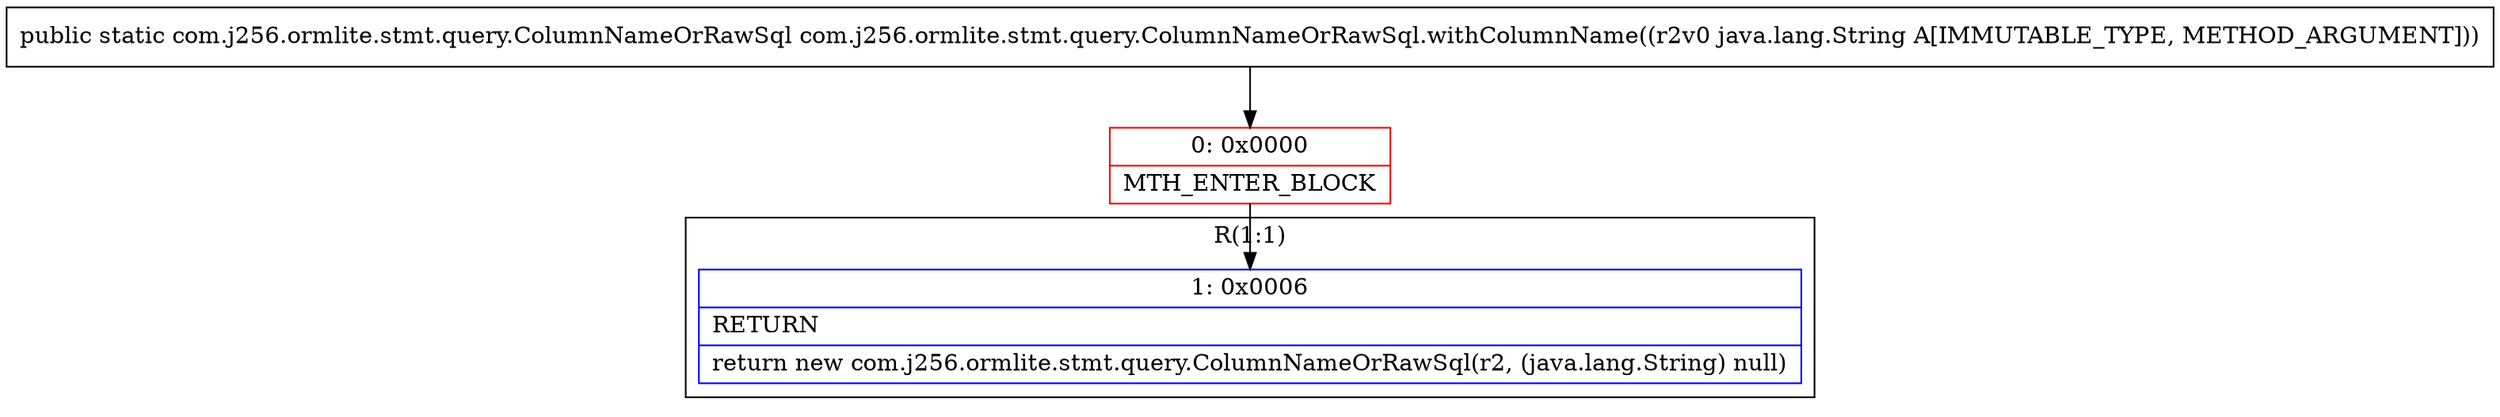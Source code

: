 digraph "CFG forcom.j256.ormlite.stmt.query.ColumnNameOrRawSql.withColumnName(Ljava\/lang\/String;)Lcom\/j256\/ormlite\/stmt\/query\/ColumnNameOrRawSql;" {
subgraph cluster_Region_799573180 {
label = "R(1:1)";
node [shape=record,color=blue];
Node_1 [shape=record,label="{1\:\ 0x0006|RETURN\l|return new com.j256.ormlite.stmt.query.ColumnNameOrRawSql(r2, (java.lang.String) null)\l}"];
}
Node_0 [shape=record,color=red,label="{0\:\ 0x0000|MTH_ENTER_BLOCK\l}"];
MethodNode[shape=record,label="{public static com.j256.ormlite.stmt.query.ColumnNameOrRawSql com.j256.ormlite.stmt.query.ColumnNameOrRawSql.withColumnName((r2v0 java.lang.String A[IMMUTABLE_TYPE, METHOD_ARGUMENT])) }"];
MethodNode -> Node_0;
Node_0 -> Node_1;
}

